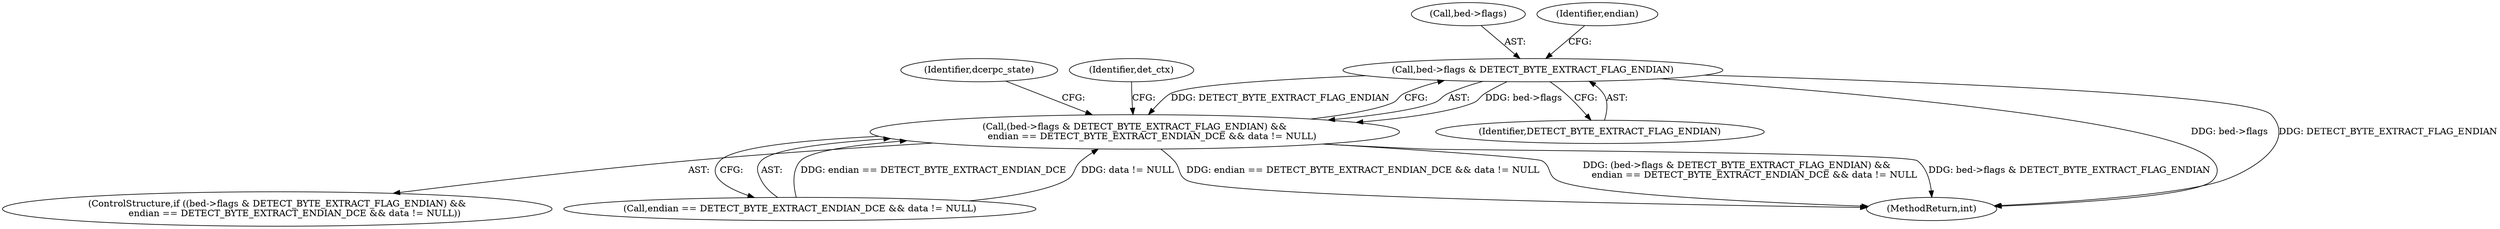 digraph "0_suricata_47afc577ff763150f9b47f10331f5ef9eb847a57@pointer" {
"1001269" [label="(Call,bed->flags & DETECT_BYTE_EXTRACT_FLAG_ENDIAN)"];
"1001268" [label="(Call,(bed->flags & DETECT_BYTE_EXTRACT_FLAG_ENDIAN) &&\n            endian == DETECT_BYTE_EXTRACT_ENDIAN_DCE && data != NULL)"];
"1001270" [label="(Call,bed->flags)"];
"1001273" [label="(Identifier,DETECT_BYTE_EXTRACT_FLAG_ENDIAN)"];
"1001269" [label="(Call,bed->flags & DETECT_BYTE_EXTRACT_FLAG_ENDIAN)"];
"1001542" [label="(MethodReturn,int)"];
"1001267" [label="(ControlStructure,if ((bed->flags & DETECT_BYTE_EXTRACT_FLAG_ENDIAN) &&\n            endian == DETECT_BYTE_EXTRACT_ENDIAN_DCE && data != NULL))"];
"1001284" [label="(Identifier,dcerpc_state)"];
"1001268" [label="(Call,(bed->flags & DETECT_BYTE_EXTRACT_FLAG_ENDIAN) &&\n            endian == DETECT_BYTE_EXTRACT_ENDIAN_DCE && data != NULL)"];
"1001307" [label="(Identifier,det_ctx)"];
"1001274" [label="(Call,endian == DETECT_BYTE_EXTRACT_ENDIAN_DCE && data != NULL)"];
"1001276" [label="(Identifier,endian)"];
"1001269" -> "1001268"  [label="AST: "];
"1001269" -> "1001273"  [label="CFG: "];
"1001270" -> "1001269"  [label="AST: "];
"1001273" -> "1001269"  [label="AST: "];
"1001276" -> "1001269"  [label="CFG: "];
"1001268" -> "1001269"  [label="CFG: "];
"1001269" -> "1001542"  [label="DDG: bed->flags"];
"1001269" -> "1001542"  [label="DDG: DETECT_BYTE_EXTRACT_FLAG_ENDIAN"];
"1001269" -> "1001268"  [label="DDG: bed->flags"];
"1001269" -> "1001268"  [label="DDG: DETECT_BYTE_EXTRACT_FLAG_ENDIAN"];
"1001268" -> "1001267"  [label="AST: "];
"1001268" -> "1001274"  [label="CFG: "];
"1001274" -> "1001268"  [label="AST: "];
"1001284" -> "1001268"  [label="CFG: "];
"1001307" -> "1001268"  [label="CFG: "];
"1001268" -> "1001542"  [label="DDG: (bed->flags & DETECT_BYTE_EXTRACT_FLAG_ENDIAN) &&\n            endian == DETECT_BYTE_EXTRACT_ENDIAN_DCE && data != NULL"];
"1001268" -> "1001542"  [label="DDG: bed->flags & DETECT_BYTE_EXTRACT_FLAG_ENDIAN"];
"1001268" -> "1001542"  [label="DDG: endian == DETECT_BYTE_EXTRACT_ENDIAN_DCE && data != NULL"];
"1001274" -> "1001268"  [label="DDG: endian == DETECT_BYTE_EXTRACT_ENDIAN_DCE"];
"1001274" -> "1001268"  [label="DDG: data != NULL"];
}
